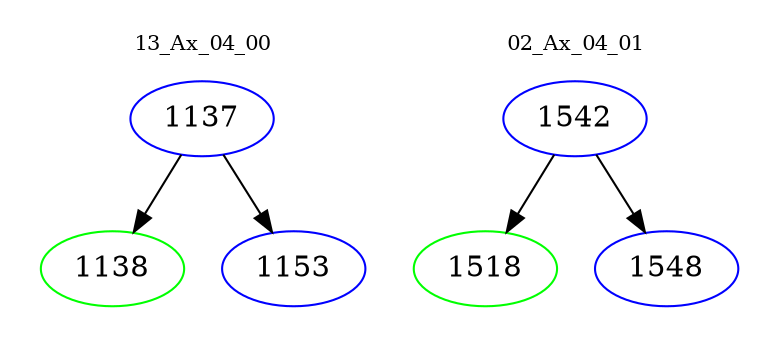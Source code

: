 digraph{
subgraph cluster_0 {
color = white
label = "13_Ax_04_00";
fontsize=10;
T0_1137 [label="1137", color="blue"]
T0_1137 -> T0_1138 [color="black"]
T0_1138 [label="1138", color="green"]
T0_1137 -> T0_1153 [color="black"]
T0_1153 [label="1153", color="blue"]
}
subgraph cluster_1 {
color = white
label = "02_Ax_04_01";
fontsize=10;
T1_1542 [label="1542", color="blue"]
T1_1542 -> T1_1518 [color="black"]
T1_1518 [label="1518", color="green"]
T1_1542 -> T1_1548 [color="black"]
T1_1548 [label="1548", color="blue"]
}
}
